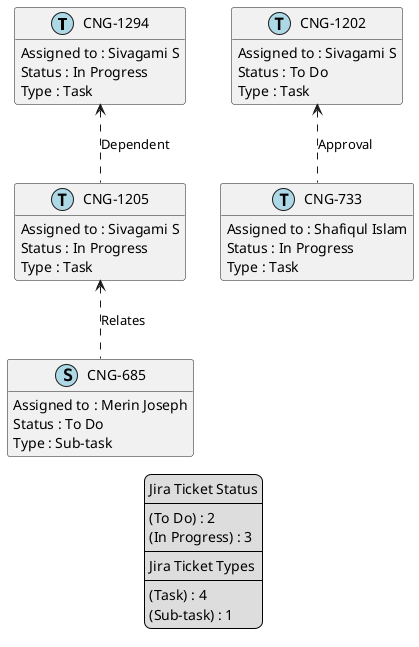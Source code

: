 @startuml
'https://plantuml.com/class-diagram

' GENERATE CLASS DIAGRAM ===========
' Generated at    : Mon Apr 15 16:49:40 CEST 2024

hide empty members

legend
Jira Ticket Status
----
(To Do) : 2
(In Progress) : 3
----
Jira Ticket Types
----
(Task) : 4
(Sub-task) : 1
end legend


' Tickets =======
class "CNG-1294" << (T,lightblue) >> {
  Assigned to : Sivagami S
  Status : In Progress
  Type : Task
}

class "CNG-1205" << (T,lightblue) >> {
  Assigned to : Sivagami S
  Status : In Progress
  Type : Task
}

class "CNG-1202" << (T,lightblue) >> {
  Assigned to : Sivagami S
  Status : To Do
  Type : Task
}

class "CNG-685" << (S,lightblue) >> {
  Assigned to : Merin Joseph
  Status : To Do
  Type : Sub-task
}

class "CNG-733" << (T,lightblue) >> {
  Assigned to : Shafiqul Islam
  Status : In Progress
  Type : Task
}



' Links =======
"CNG-1205" <.. "CNG-685" : Relates
"CNG-1202" <.. "CNG-733" : Approval
"CNG-1294" <.. "CNG-1205" : Dependent


@enduml
